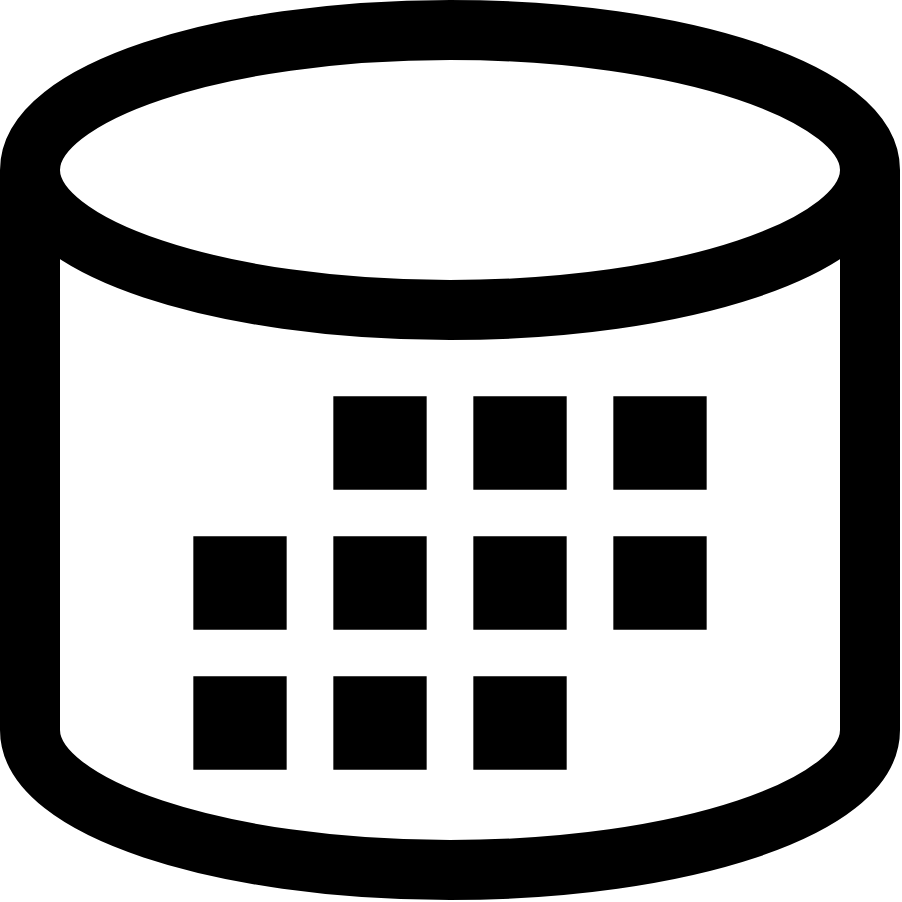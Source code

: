 <mxfile version="21.1.1" type="device">
  <diagram name="Page-1" id="spegpvK25R1f5JXgFPqc">
    <mxGraphModel dx="2049" dy="1117" grid="1" gridSize="10" guides="1" tooltips="1" connect="1" arrows="1" fold="1" page="1" pageScale="1" pageWidth="850" pageHeight="1100" math="0" shadow="0">
      <root>
        <mxCell id="0" />
        <mxCell id="1" parent="0" />
        <mxCell id="YGj7kgLtd-68jdBnuKqB-1" value="" style="strokeWidth=30;html=1;shape=mxgraph.flowchart.database;whiteSpace=wrap;" vertex="1" parent="1">
          <mxGeometry x="160" y="120" width="420" height="420" as="geometry" />
        </mxCell>
        <mxCell id="YGj7kgLtd-68jdBnuKqB-2" value="" style="shape=image;verticalLabelPosition=bottom;labelBackgroundColor=default;verticalAlign=top;aspect=fixed;imageAspect=0;image=data:image/svg+xml,PHN2ZyB4bWxucz0iaHR0cDovL3d3dy53My5vcmcvMjAwMC9zdmciIGZpbGw9Im5vbmUiIHZpZXdCb3g9IjAgMCAyNCAyNCIgaGVpZ2h0PSI4MDBweCIgd2lkdGg9IjgwMHB4Ij48cGF0aCBmaWxsPSIjMDAwMDAwIiBkPSJNMTMgMjB2LTRoNC4wMDF2NEgxM3ptLTYgMHYtNGg0djRIN3ptLTYgMHYtNGg0djRIMXptMTItNnYtNGg0djRoLTR6bS02IDB2LTRoNHY0SDd6bS02IDB2LTRoNHY0SDF6bTE4LTZWMy45OTloNFY4aC00em0wIDZ2LTRoNHY0aC00em0tNi02VjMuOTk5aDQuMDAxVjhIMTN6TTcgOFYzLjk5OWg0VjhIN3oiIGNsaXAtcnVsZT0iZXZlbm9kZCIgZmlsbC1ydWxlPSJldmVub2RkIi8+PC9zdmc+;" vertex="1" parent="1">
          <mxGeometry x="230" y="256.5" width="280" height="280" as="geometry" />
        </mxCell>
      </root>
    </mxGraphModel>
  </diagram>
</mxfile>
